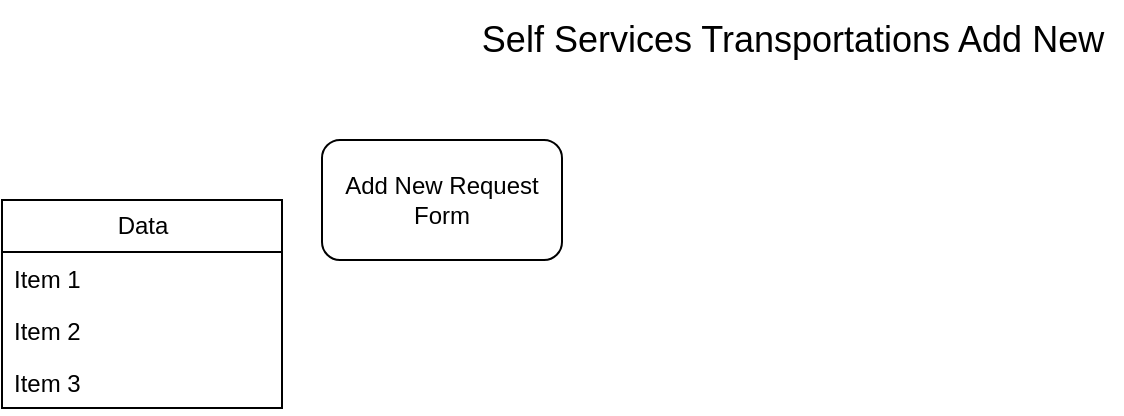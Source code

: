 <mxfile version="24.5.3" type="device">
  <diagram name="Page-1" id="1jv7s_FwXMZpwmidCdS-">
    <mxGraphModel dx="1434" dy="836" grid="1" gridSize="10" guides="1" tooltips="1" connect="1" arrows="1" fold="1" page="1" pageScale="1" pageWidth="850" pageHeight="1100" math="0" shadow="0">
      <root>
        <mxCell id="0" />
        <mxCell id="1" parent="0" />
        <mxCell id="fguW3r7IMX5NvHUQZzcL-1" value="&lt;font style=&quot;font-size: 18px;&quot;&gt;Self Services Transportations Add New&lt;/font&gt;" style="text;html=1;align=center;verticalAlign=middle;resizable=0;points=[];autosize=1;strokeColor=none;fillColor=none;" vertex="1" parent="1">
          <mxGeometry x="260" width="330" height="40" as="geometry" />
        </mxCell>
        <mxCell id="fguW3r7IMX5NvHUQZzcL-2" value="Add New Request Form" style="rounded=1;whiteSpace=wrap;html=1;" vertex="1" parent="1">
          <mxGeometry x="190" y="70" width="120" height="60" as="geometry" />
        </mxCell>
        <mxCell id="fguW3r7IMX5NvHUQZzcL-3" value="Data" style="swimlane;fontStyle=0;childLayout=stackLayout;horizontal=1;startSize=26;fillColor=none;horizontalStack=0;resizeParent=1;resizeParentMax=0;resizeLast=0;collapsible=1;marginBottom=0;html=1;" vertex="1" parent="1">
          <mxGeometry x="30" y="100" width="140" height="104" as="geometry" />
        </mxCell>
        <mxCell id="fguW3r7IMX5NvHUQZzcL-4" value="Item 1" style="text;strokeColor=none;fillColor=none;align=left;verticalAlign=top;spacingLeft=4;spacingRight=4;overflow=hidden;rotatable=0;points=[[0,0.5],[1,0.5]];portConstraint=eastwest;whiteSpace=wrap;html=1;" vertex="1" parent="fguW3r7IMX5NvHUQZzcL-3">
          <mxGeometry y="26" width="140" height="26" as="geometry" />
        </mxCell>
        <mxCell id="fguW3r7IMX5NvHUQZzcL-5" value="Item 2" style="text;strokeColor=none;fillColor=none;align=left;verticalAlign=top;spacingLeft=4;spacingRight=4;overflow=hidden;rotatable=0;points=[[0,0.5],[1,0.5]];portConstraint=eastwest;whiteSpace=wrap;html=1;" vertex="1" parent="fguW3r7IMX5NvHUQZzcL-3">
          <mxGeometry y="52" width="140" height="26" as="geometry" />
        </mxCell>
        <mxCell id="fguW3r7IMX5NvHUQZzcL-6" value="Item 3" style="text;strokeColor=none;fillColor=none;align=left;verticalAlign=top;spacingLeft=4;spacingRight=4;overflow=hidden;rotatable=0;points=[[0,0.5],[1,0.5]];portConstraint=eastwest;whiteSpace=wrap;html=1;" vertex="1" parent="fguW3r7IMX5NvHUQZzcL-3">
          <mxGeometry y="78" width="140" height="26" as="geometry" />
        </mxCell>
      </root>
    </mxGraphModel>
  </diagram>
</mxfile>
